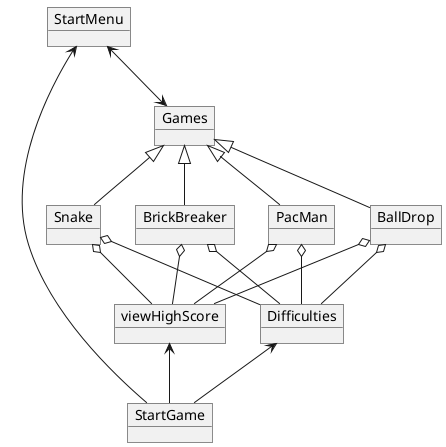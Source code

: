 @startuml
object StartMenu
object Games
object Snake
object BrickBreaker
object PacMan
object BallDrop
object Difficulties
object StartGame
object viewHighScore

StartMenu <--> Games

Games <|-- Snake
Games <|-- BrickBreaker
Games <|-- PacMan
Games <|-- BallDrop

BallDrop o-- Difficulties
Snake o-- Difficulties
BrickBreaker o-- Difficulties
PacMan o-- Difficulties

BallDrop o-- viewHighScore
Snake o-- viewHighScore
BrickBreaker o-- viewHighScore
PacMan o-- viewHighScore

Difficulties <-- StartGame
viewHighScore <-- StartGame

StartMenu <-- StartGame



@enduml